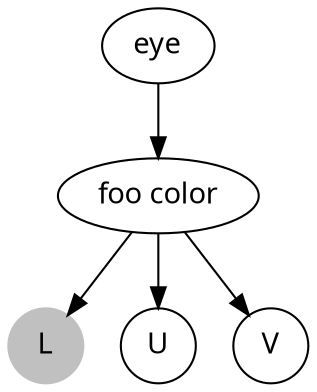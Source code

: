 digraph {
    node [fontname="Monaco"];

    nl [shape=circle, label="L", color=gray, style=filled];
    nu [shape=circle, label="U"];
    nv [shape=circle, label="V"];

    n [label="foo color"];
    e [label="eye"];

    e -> n;
    n -> nl;
    n -> nu;
    n -> nv;
}
